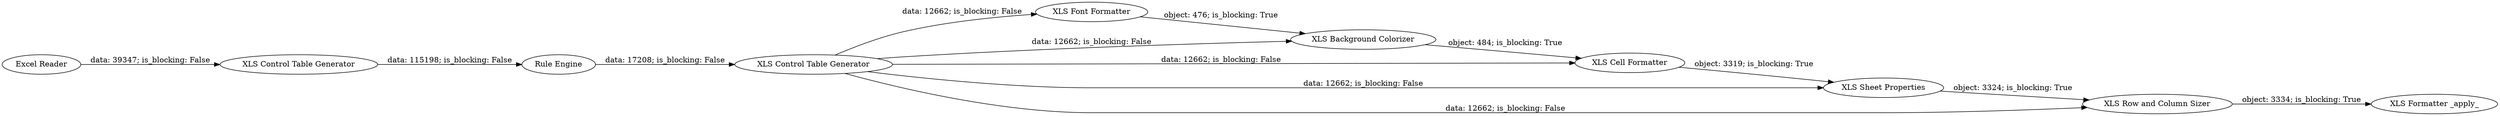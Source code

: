 digraph {
	"-7838612295549222791_6" [label="XLS Background Colorizer"]
	"-7838612295549222791_2" [label="XLS Control Table Generator"]
	"-7838612295549222791_1" [label="Excel Reader"]
	"-7838612295549222791_8" [label="XLS Sheet Properties"]
	"-7838612295549222791_10" [label="XLS Formatter _apply_"]
	"-7838612295549222791_4" [label="XLS Control Table Generator"]
	"-7838612295549222791_9" [label="XLS Row and Column Sizer"]
	"-7838612295549222791_7" [label="XLS Cell Formatter"]
	"-7838612295549222791_3" [label="Rule Engine"]
	"-7838612295549222791_5" [label="XLS Font Formatter"]
	"-7838612295549222791_4" -> "-7838612295549222791_9" [label="data: 12662; is_blocking: False"]
	"-7838612295549222791_4" -> "-7838612295549222791_6" [label="data: 12662; is_blocking: False"]
	"-7838612295549222791_4" -> "-7838612295549222791_8" [label="data: 12662; is_blocking: False"]
	"-7838612295549222791_8" -> "-7838612295549222791_9" [label="object: 3324; is_blocking: True"]
	"-7838612295549222791_7" -> "-7838612295549222791_8" [label="object: 3319; is_blocking: True"]
	"-7838612295549222791_3" -> "-7838612295549222791_4" [label="data: 17208; is_blocking: False"]
	"-7838612295549222791_4" -> "-7838612295549222791_7" [label="data: 12662; is_blocking: False"]
	"-7838612295549222791_2" -> "-7838612295549222791_3" [label="data: 115198; is_blocking: False"]
	"-7838612295549222791_4" -> "-7838612295549222791_5" [label="data: 12662; is_blocking: False"]
	"-7838612295549222791_9" -> "-7838612295549222791_10" [label="object: 3334; is_blocking: True"]
	"-7838612295549222791_5" -> "-7838612295549222791_6" [label="object: 476; is_blocking: True"]
	"-7838612295549222791_1" -> "-7838612295549222791_2" [label="data: 39347; is_blocking: False"]
	"-7838612295549222791_6" -> "-7838612295549222791_7" [label="object: 484; is_blocking: True"]
	rankdir=LR
}
